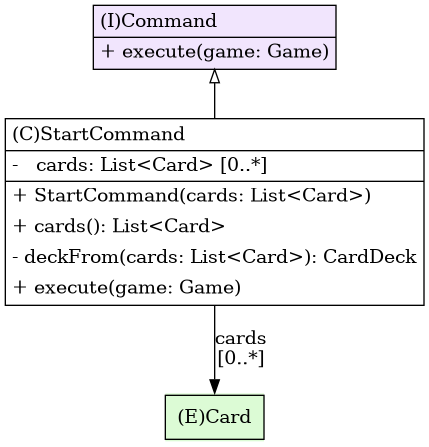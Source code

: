 @startuml

/' diagram meta data start
config=StructureConfiguration;
{
  "projectClassification": {
    "searchMode": "OpenProject", // OpenProject, AllProjects
    "includedProjects": "",
    "pathEndKeywords": "*.impl",
    "isClientPath": "",
    "isClientName": "",
    "isTestPath": "",
    "isTestName": "",
    "isMappingPath": "",
    "isMappingName": "",
    "isDataAccessPath": "",
    "isDataAccessName": "",
    "isDataStructurePath": "",
    "isDataStructureName": "",
    "isInterfaceStructuresPath": "",
    "isInterfaceStructuresName": "",
    "isEntryPointPath": "",
    "isEntryPointName": "",
    "treatFinalFieldsAsMandatory": false
  },
  "graphRestriction": {
    "classPackageExcludeFilter": "",
    "classPackageIncludeFilter": "",
    "classNameExcludeFilter": "",
    "classNameIncludeFilter": "",
    "methodNameExcludeFilter": "",
    "methodNameIncludeFilter": "",
    "removeByInheritance": "", // inheritance/annotation based filtering is done in a second step
    "removeByAnnotation": "",
    "removeByClassPackage": "", // cleanup the graph after inheritance/annotation based filtering is done
    "removeByClassName": "",
    "cutMappings": false,
    "cutEnum": false,
    "cutTests": false,
    "cutClient": false,
    "cutDataAccess": false,
    "cutInterfaceStructures": false,
    "cutDataStructures": false,
    "cutGetterAndSetter": false,
    "cutConstructors": false
  },
  "graphTraversal": {
    "forwardDepth": 1,
    "backwardDepth": 0,
    "classPackageExcludeFilter": "",
    "classPackageIncludeFilter": "",
    "classNameExcludeFilter": "",
    "classNameIncludeFilter": "",
    "methodNameExcludeFilter": "",
    "methodNameIncludeFilter": "",
    "hideMappings": false,
    "hideDataStructures": false,
    "hidePrivateMethods": false,
    "hideInterfaceCalls": false, // indirection: implementation -> interface (is hidden) -> implementation
    "onlyShowApplicationEntryPoints": false, // root node is included
    "useMethodCallsForStructureDiagram": "No" // ForwardOnly, BothDirections, No
  },
  "details": {
    "aggregation": "GroupByClass", // ByClass, GroupByClass, None
    "showClassGenericTypes": true,
    "showMethods": true,
    "showMethodParameterNames": true,
    "showMethodParameterTypes": true,
    "showMethodReturnType": true,
    "showPackageLevels": 0,
    "showDetailedClassStructure": true
  },
  "rootClass": "de.dhbw.karlsruhe.ase.plugin.cli.commands.StartCommand",
  "extensionCallbackMethod": "" // qualified.class.name#methodName - signature: public static String method(String)
}
diagram meta data end '/



digraph g {
    rankdir="TB"
    splines=polyline
    

'nodes 
Card1697264569[
	label=<<TABLE BORDER="1" CELLBORDER="0" CELLPADDING="8" CELLSPACING="0">
<TR><TD ALIGN="LEFT" >(E)Card</TD></TR>
</TABLE>>
	style=filled
	margin=0
	shape=plaintext
	fillcolor="#DCFBD5"
];

Command1857742349[
	label=<<TABLE BORDER="1" CELLBORDER="0" CELLPADDING="4" CELLSPACING="0">
<TR><TD ALIGN="LEFT" >(I)Command</TD></TR>
<HR/>
<TR><TD ALIGN="LEFT" >+ execute(game: Game)</TD></TR>
</TABLE>>
	style=filled
	margin=0
	shape=plaintext
	fillcolor="#F1E5FD"
];

StartCommand1702927325[
	label=<<TABLE BORDER="1" CELLBORDER="0" CELLPADDING="4" CELLSPACING="0">
<TR><TD ALIGN="LEFT" >(C)StartCommand</TD></TR>
<HR/>
<TR><TD ALIGN="LEFT" >-   cards: List&lt;Card&gt; [0..*]</TD></TR>
<HR/>
<TR><TD ALIGN="LEFT" >+ StartCommand(cards: List&lt;Card&gt;)</TD></TR>
<TR><TD ALIGN="LEFT" >+ cards(): List&lt;Card&gt;</TD></TR>
<TR><TD ALIGN="LEFT" >- deckFrom(cards: List&lt;Card&gt;): CardDeck</TD></TR>
<TR><TD ALIGN="LEFT" >+ execute(game: Game)</TD></TR>
</TABLE>>
	style=filled
	margin=0
	shape=plaintext
	fillcolor="#FFFFFF"
];

'edges    
Command1857742349 -> StartCommand1702927325[arrowhead=none, arrowtail=empty, dir=both];
StartCommand1702927325 -> Card1697264569[label="cards
[0..*]"];
    
}
@enduml